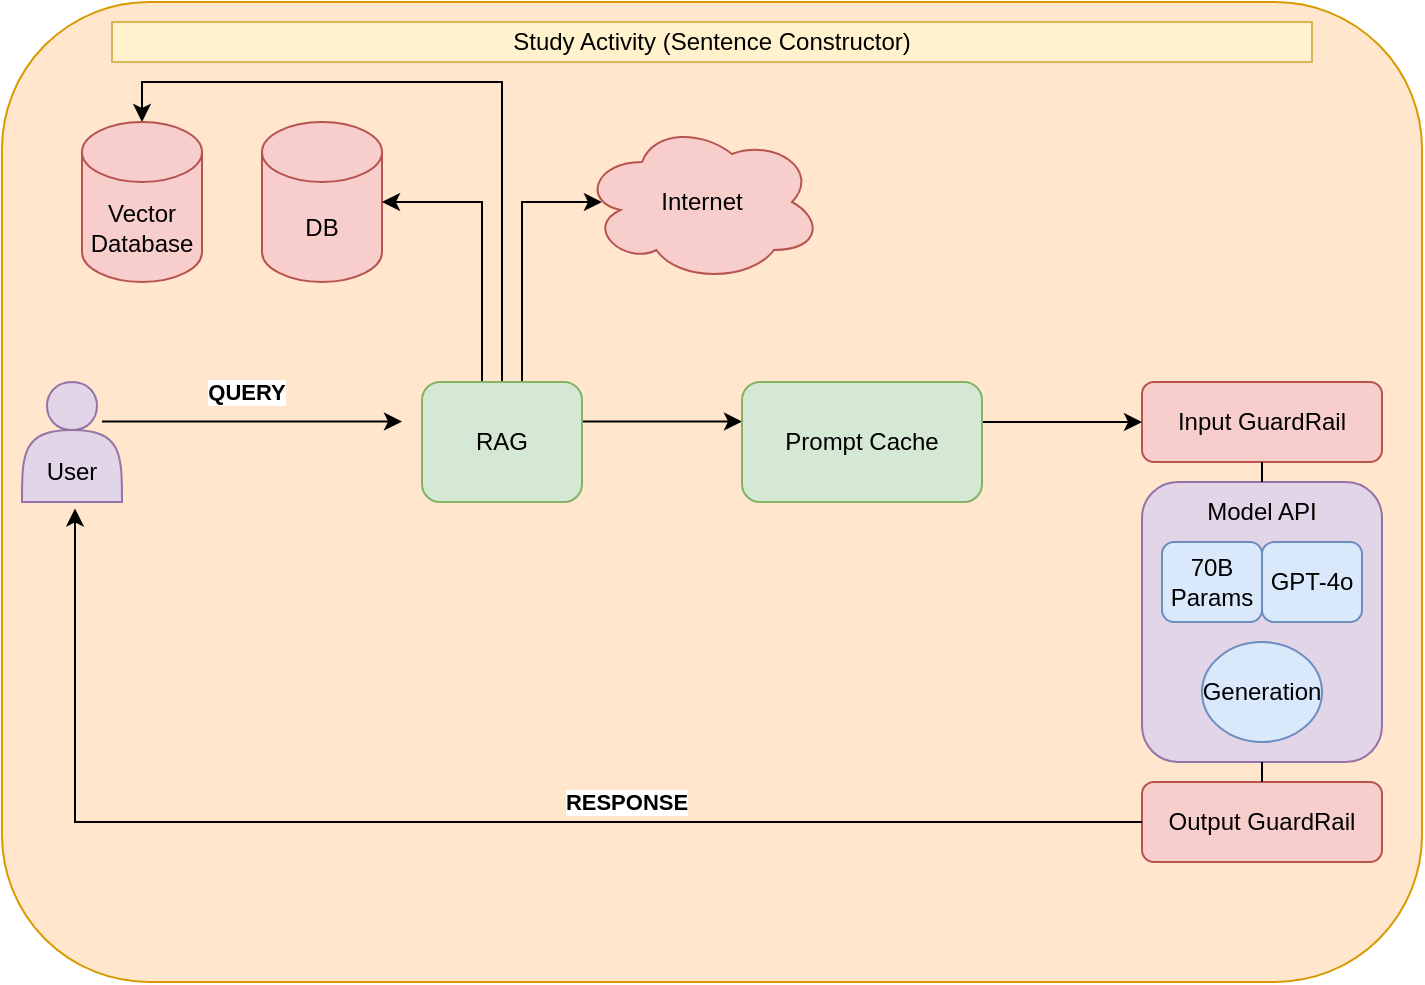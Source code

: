 <mxfile version="28.0.6" pages="2">
  <diagram name="StudyActivity-Architecture" id="_k-J8Ypn1gQTwZJBq9X9">
    <mxGraphModel dx="2066" dy="1202" grid="1" gridSize="10" guides="1" tooltips="1" connect="1" arrows="1" fold="1" page="1" pageScale="1" pageWidth="850" pageHeight="1100" math="0" shadow="0">
      <root>
        <mxCell id="0" />
        <mxCell id="1" parent="0" />
        <mxCell id="AycQaTVY-WSe7uSmyWIq-21" value="" style="rounded=1;whiteSpace=wrap;html=1;fillColor=#ffe6cc;strokeColor=#d79b00;" parent="1" vertex="1">
          <mxGeometry x="70" y="30" width="710" height="490" as="geometry" />
        </mxCell>
        <mxCell id="AycQaTVY-WSe7uSmyWIq-2" value="" style="rounded=1;whiteSpace=wrap;html=1;fillColor=#e1d5e7;strokeColor=#9673a6;" parent="1" vertex="1">
          <mxGeometry x="640" y="270" width="120" height="140" as="geometry" />
        </mxCell>
        <mxCell id="AycQaTVY-WSe7uSmyWIq-3" value="Generation" style="ellipse;whiteSpace=wrap;html=1;fillColor=#dae8fc;strokeColor=#6c8ebf;" parent="1" vertex="1">
          <mxGeometry x="670" y="350" width="60" height="50" as="geometry" />
        </mxCell>
        <mxCell id="AycQaTVY-WSe7uSmyWIq-4" value="&lt;div&gt;&lt;br&gt;&lt;/div&gt;&lt;div&gt;&lt;br&gt;&lt;/div&gt;User" style="shape=actor;whiteSpace=wrap;html=1;fillColor=#e1d5e7;strokeColor=#9673a6;" parent="1" vertex="1">
          <mxGeometry x="80" y="220" width="50" height="60" as="geometry" />
        </mxCell>
        <mxCell id="AycQaTVY-WSe7uSmyWIq-9" value="Model API" style="text;strokeColor=none;align=center;fillColor=none;html=1;verticalAlign=middle;whiteSpace=wrap;rounded=0;" parent="1" vertex="1">
          <mxGeometry x="670" y="270" width="60" height="30" as="geometry" />
        </mxCell>
        <mxCell id="AycQaTVY-WSe7uSmyWIq-11" value="DB" style="shape=cylinder3;whiteSpace=wrap;html=1;boundedLbl=1;backgroundOutline=1;size=15;fillColor=#f8cecc;strokeColor=#b85450;" parent="1" vertex="1">
          <mxGeometry x="200" y="90" width="60" height="80" as="geometry" />
        </mxCell>
        <mxCell id="AycQaTVY-WSe7uSmyWIq-24" value="" style="edgeStyle=orthogonalEdgeStyle;rounded=0;orthogonalLoop=1;jettySize=auto;html=1;" parent="1" edge="1">
          <mxGeometry relative="1" as="geometry">
            <mxPoint x="360" y="239.76" as="sourcePoint" />
            <mxPoint x="440" y="239.76" as="targetPoint" />
          </mxGeometry>
        </mxCell>
        <mxCell id="AycQaTVY-WSe7uSmyWIq-28" style="edgeStyle=orthogonalEdgeStyle;rounded=0;orthogonalLoop=1;jettySize=auto;html=1;exitX=0.5;exitY=0;exitDx=0;exitDy=0;entryX=0.083;entryY=0.5;entryDx=0;entryDy=0;entryPerimeter=0;" parent="1" source="AycQaTVY-WSe7uSmyWIq-13" target="AycQaTVY-WSe7uSmyWIq-15" edge="1">
          <mxGeometry relative="1" as="geometry">
            <mxPoint x="350" y="160" as="targetPoint" />
            <Array as="points">
              <mxPoint x="330" y="220" />
              <mxPoint x="330" y="130" />
            </Array>
          </mxGeometry>
        </mxCell>
        <mxCell id="AycQaTVY-WSe7uSmyWIq-15" value="Internet" style="ellipse;shape=cloud;whiteSpace=wrap;html=1;fillColor=#f8cecc;strokeColor=#b85450;" parent="1" vertex="1">
          <mxGeometry x="360" y="90" width="120" height="80" as="geometry" />
        </mxCell>
        <mxCell id="AycQaTVY-WSe7uSmyWIq-19" value="Input GuardRail" style="rounded=1;whiteSpace=wrap;html=1;fillColor=#f8cecc;strokeColor=#b85450;" parent="1" vertex="1">
          <mxGeometry x="640" y="220" width="120" height="40" as="geometry" />
        </mxCell>
        <mxCell id="AycQaTVY-WSe7uSmyWIq-20" value="Output GuardRail" style="rounded=1;whiteSpace=wrap;html=1;fillColor=#f8cecc;strokeColor=#b85450;" parent="1" vertex="1">
          <mxGeometry x="640" y="420" width="120" height="40" as="geometry" />
        </mxCell>
        <mxCell id="AycQaTVY-WSe7uSmyWIq-23" value="" style="edgeStyle=orthogonalEdgeStyle;rounded=0;orthogonalLoop=1;jettySize=auto;html=1;" parent="1" source="AycQaTVY-WSe7uSmyWIq-22" target="AycQaTVY-WSe7uSmyWIq-19" edge="1">
          <mxGeometry relative="1" as="geometry">
            <Array as="points">
              <mxPoint x="580" y="240" />
              <mxPoint x="580" y="240" />
            </Array>
          </mxGeometry>
        </mxCell>
        <mxCell id="AycQaTVY-WSe7uSmyWIq-22" value="Prompt Cache" style="rounded=1;whiteSpace=wrap;html=1;fillColor=#d5e8d4;strokeColor=#82b366;" parent="1" vertex="1">
          <mxGeometry x="440" y="220" width="120" height="60" as="geometry" />
        </mxCell>
        <mxCell id="AycQaTVY-WSe7uSmyWIq-25" style="edgeStyle=orthogonalEdgeStyle;rounded=0;orthogonalLoop=1;jettySize=auto;html=1;entryX=1;entryY=0.5;entryDx=0;entryDy=0;entryPerimeter=0;" parent="1" target="AycQaTVY-WSe7uSmyWIq-11" edge="1">
          <mxGeometry relative="1" as="geometry">
            <mxPoint x="310" y="220" as="sourcePoint" />
            <Array as="points">
              <mxPoint x="310" y="220" />
              <mxPoint x="310" y="130" />
            </Array>
          </mxGeometry>
        </mxCell>
        <mxCell id="AycQaTVY-WSe7uSmyWIq-30" style="edgeStyle=orthogonalEdgeStyle;rounded=0;orthogonalLoop=1;jettySize=auto;html=1;" parent="1" edge="1">
          <mxGeometry relative="1" as="geometry">
            <mxPoint x="120" y="239.76" as="sourcePoint" />
            <mxPoint x="270" y="239.76" as="targetPoint" />
            <Array as="points">
              <mxPoint x="120" y="239.76" />
              <mxPoint x="267" y="239.76" />
            </Array>
          </mxGeometry>
        </mxCell>
        <mxCell id="AycQaTVY-WSe7uSmyWIq-31" value="&lt;b&gt;QUERY&lt;/b&gt;" style="edgeLabel;html=1;align=center;verticalAlign=middle;resizable=0;points=[];" parent="AycQaTVY-WSe7uSmyWIq-30" vertex="1" connectable="0">
          <mxGeometry x="0.243" y="-2" relative="1" as="geometry">
            <mxPoint x="-21" y="-17" as="offset" />
          </mxGeometry>
        </mxCell>
        <mxCell id="AycQaTVY-WSe7uSmyWIq-32" style="edgeStyle=orthogonalEdgeStyle;rounded=0;orthogonalLoop=1;jettySize=auto;html=1;exitX=0;exitY=0.5;exitDx=0;exitDy=0;entryX=0.53;entryY=1.054;entryDx=0;entryDy=0;entryPerimeter=0;" parent="1" source="AycQaTVY-WSe7uSmyWIq-20" target="AycQaTVY-WSe7uSmyWIq-4" edge="1">
          <mxGeometry relative="1" as="geometry" />
        </mxCell>
        <mxCell id="AycQaTVY-WSe7uSmyWIq-33" value="&lt;b&gt;RESPONSE&lt;/b&gt;" style="edgeLabel;html=1;align=center;verticalAlign=middle;resizable=0;points=[];" parent="AycQaTVY-WSe7uSmyWIq-32" vertex="1" connectable="0">
          <mxGeometry x="-0.251" y="-3" relative="1" as="geometry">
            <mxPoint y="-7" as="offset" />
          </mxGeometry>
        </mxCell>
        <mxCell id="AycQaTVY-WSe7uSmyWIq-34" value="" style="endArrow=none;html=1;rounded=0;entryX=0.5;entryY=1;entryDx=0;entryDy=0;exitX=0.5;exitY=0;exitDx=0;exitDy=0;" parent="1" source="AycQaTVY-WSe7uSmyWIq-2" target="AycQaTVY-WSe7uSmyWIq-19" edge="1">
          <mxGeometry width="50" height="50" relative="1" as="geometry">
            <mxPoint x="290" y="270" as="sourcePoint" />
            <mxPoint x="340" y="220" as="targetPoint" />
          </mxGeometry>
        </mxCell>
        <mxCell id="AycQaTVY-WSe7uSmyWIq-35" value="" style="endArrow=none;html=1;rounded=0;entryX=0.5;entryY=1;entryDx=0;entryDy=0;exitX=0.5;exitY=0;exitDx=0;exitDy=0;" parent="1" source="AycQaTVY-WSe7uSmyWIq-20" target="AycQaTVY-WSe7uSmyWIq-2" edge="1">
          <mxGeometry width="50" height="50" relative="1" as="geometry">
            <mxPoint x="570" y="370" as="sourcePoint" />
            <mxPoint x="570" y="360" as="targetPoint" />
          </mxGeometry>
        </mxCell>
        <mxCell id="AycQaTVY-WSe7uSmyWIq-36" value="Study Activity (Sentence Constructor)" style="rounded=0;whiteSpace=wrap;html=1;fillColor=#fff2cc;strokeColor=#d6b656;" parent="1" vertex="1">
          <mxGeometry x="125" y="40" width="600" height="20" as="geometry" />
        </mxCell>
        <mxCell id="AycQaTVY-WSe7uSmyWIq-39" style="edgeStyle=orthogonalEdgeStyle;rounded=0;orthogonalLoop=1;jettySize=auto;html=1;exitX=0.5;exitY=0;exitDx=0;exitDy=0;entryX=0.5;entryY=0;entryDx=0;entryDy=0;entryPerimeter=0;" parent="1" source="AycQaTVY-WSe7uSmyWIq-13" target="AycQaTVY-WSe7uSmyWIq-38" edge="1">
          <mxGeometry relative="1" as="geometry" />
        </mxCell>
        <mxCell id="AycQaTVY-WSe7uSmyWIq-13" value="RAG" style="rounded=1;whiteSpace=wrap;html=1;fillColor=#d5e8d4;strokeColor=#82b366;" parent="1" vertex="1">
          <mxGeometry x="280" y="220" width="80" height="60" as="geometry" />
        </mxCell>
        <mxCell id="AycQaTVY-WSe7uSmyWIq-37" value="70B Params" style="rounded=1;whiteSpace=wrap;html=1;fillColor=#dae8fc;strokeColor=#6c8ebf;" parent="1" vertex="1">
          <mxGeometry x="650" y="300" width="50" height="40" as="geometry" />
        </mxCell>
        <mxCell id="AycQaTVY-WSe7uSmyWIq-38" value="Vector Database" style="shape=cylinder3;whiteSpace=wrap;html=1;boundedLbl=1;backgroundOutline=1;size=15;fillColor=#f8cecc;strokeColor=#b85450;" parent="1" vertex="1">
          <mxGeometry x="110" y="90" width="60" height="80" as="geometry" />
        </mxCell>
        <mxCell id="AycQaTVY-WSe7uSmyWIq-40" value="GPT-4o" style="rounded=1;whiteSpace=wrap;html=1;fillColor=#dae8fc;strokeColor=#6c8ebf;" parent="1" vertex="1">
          <mxGeometry x="700" y="300" width="50" height="40" as="geometry" />
        </mxCell>
      </root>
    </mxGraphModel>
  </diagram>
  <diagram id="NK-CRRTh5zZbQNMq0tdK" name="SentConst-States">
    <mxGraphModel dx="1181" dy="687" grid="1" gridSize="10" guides="1" tooltips="1" connect="1" arrows="1" fold="1" page="1" pageScale="1" pageWidth="850" pageHeight="1100" math="0" shadow="0">
      <root>
        <mxCell id="0" />
        <mxCell id="1" parent="0" />
        <mxCell id="7MvwMutLjz3MVesOyT9L-21" value="" style="rounded=1;whiteSpace=wrap;html=1;" parent="1" vertex="1">
          <mxGeometry x="350" y="110" width="470" height="290" as="geometry" />
        </mxCell>
        <mxCell id="D6FvOElpsq7PnRY2lZFm-9" value="" style="group" parent="1" vertex="1" connectable="0">
          <mxGeometry x="125" y="230" width="190" height="285" as="geometry" />
        </mxCell>
        <mxCell id="D6FvOElpsq7PnRY2lZFm-4" value="" style="rounded=1;whiteSpace=wrap;html=1;" parent="D6FvOElpsq7PnRY2lZFm-9" vertex="1">
          <mxGeometry width="190" height="285" as="geometry" />
        </mxCell>
        <mxCell id="D6FvOElpsq7PnRY2lZFm-1" value="Vocabulary Table" style="rounded=1;whiteSpace=wrap;html=1;" parent="D6FvOElpsq7PnRY2lZFm-9" vertex="1">
          <mxGeometry x="15" y="50" width="160" height="60" as="geometry" />
        </mxCell>
        <mxCell id="D6FvOElpsq7PnRY2lZFm-2" value="Sentence Structure" style="rounded=1;whiteSpace=wrap;html=1;" parent="D6FvOElpsq7PnRY2lZFm-9" vertex="1">
          <mxGeometry x="15" y="130" width="160" height="60" as="geometry" />
        </mxCell>
        <mxCell id="D6FvOElpsq7PnRY2lZFm-3" value="Clues, Considerations, Next Steps" style="rounded=1;whiteSpace=wrap;html=1;" parent="D6FvOElpsq7PnRY2lZFm-9" vertex="1">
          <mxGeometry x="15" y="210" width="160" height="60" as="geometry" />
        </mxCell>
        <mxCell id="D6FvOElpsq7PnRY2lZFm-8" value="Assistant Output" style="text;strokeColor=none;align=center;fillColor=none;html=1;verticalAlign=middle;whiteSpace=wrap;rounded=0;" parent="D6FvOElpsq7PnRY2lZFm-9" vertex="1">
          <mxGeometry x="37.5" y="10" width="115" height="30" as="geometry" />
        </mxCell>
        <mxCell id="D6FvOElpsq7PnRY2lZFm-10" value="" style="shape=curlyBracket;whiteSpace=wrap;html=1;rounded=1;labelPosition=left;verticalLabelPosition=middle;align=right;verticalAlign=middle;" parent="1" vertex="1">
          <mxGeometry x="65" y="110" width="40" height="400" as="geometry" />
        </mxCell>
        <mxCell id="D6FvOElpsq7PnRY2lZFm-11" value="Setup" style="text;strokeColor=none;align=center;fillColor=none;html=1;verticalAlign=middle;whiteSpace=wrap;rounded=0;" parent="1" vertex="1">
          <mxGeometry x="10" y="295" width="55" height="30" as="geometry" />
        </mxCell>
        <mxCell id="D6FvOElpsq7PnRY2lZFm-12" value="" style="group" parent="1" vertex="1" connectable="0">
          <mxGeometry x="140" y="110" width="160" height="100" as="geometry" />
        </mxCell>
        <mxCell id="D6FvOElpsq7PnRY2lZFm-5" value="" style="rounded=1;whiteSpace=wrap;html=1;" parent="D6FvOElpsq7PnRY2lZFm-12" vertex="1">
          <mxGeometry width="160" height="100" as="geometry" />
        </mxCell>
        <mxCell id="D6FvOElpsq7PnRY2lZFm-6" value="Target English Sentence" style="rounded=1;whiteSpace=wrap;html=1;" parent="D6FvOElpsq7PnRY2lZFm-12" vertex="1">
          <mxGeometry x="20" y="30" width="120" height="60" as="geometry" />
        </mxCell>
        <mxCell id="D6FvOElpsq7PnRY2lZFm-7" value="Student Input" style="text;strokeColor=none;align=center;fillColor=none;html=1;verticalAlign=middle;whiteSpace=wrap;rounded=0;" parent="D6FvOElpsq7PnRY2lZFm-12" vertex="1">
          <mxGeometry x="22.5" width="115" height="30" as="geometry" />
        </mxCell>
        <mxCell id="D6FvOElpsq7PnRY2lZFm-13" value="" style="shape=curlyBracket;whiteSpace=wrap;html=1;rounded=1;labelPosition=left;verticalLabelPosition=middle;align=right;verticalAlign=middle;" parent="1" vertex="1">
          <mxGeometry x="65" y="560" width="40" height="340" as="geometry" />
        </mxCell>
        <mxCell id="D6FvOElpsq7PnRY2lZFm-14" value="Attempt" style="text;strokeColor=none;align=center;fillColor=none;html=1;verticalAlign=middle;whiteSpace=wrap;rounded=0;" parent="1" vertex="1">
          <mxGeometry x="10" y="715" width="55" height="30" as="geometry" />
        </mxCell>
        <mxCell id="D6FvOElpsq7PnRY2lZFm-22" value="" style="group" parent="1" vertex="1" connectable="0">
          <mxGeometry x="140" y="560" width="160" height="100" as="geometry" />
        </mxCell>
        <mxCell id="D6FvOElpsq7PnRY2lZFm-23" value="" style="rounded=1;whiteSpace=wrap;html=1;" parent="D6FvOElpsq7PnRY2lZFm-22" vertex="1">
          <mxGeometry width="160" height="100" as="geometry" />
        </mxCell>
        <mxCell id="D6FvOElpsq7PnRY2lZFm-24" value="Target English Sentence" style="rounded=1;whiteSpace=wrap;html=1;" parent="D6FvOElpsq7PnRY2lZFm-22" vertex="1">
          <mxGeometry x="20" y="30" width="120" height="60" as="geometry" />
        </mxCell>
        <mxCell id="D6FvOElpsq7PnRY2lZFm-25" value="&lt;u&gt;Student Input&lt;/u&gt;" style="text;strokeColor=none;align=center;fillColor=none;html=1;verticalAlign=middle;whiteSpace=wrap;rounded=0;" parent="D6FvOElpsq7PnRY2lZFm-22" vertex="1">
          <mxGeometry x="22.5" width="115" height="30" as="geometry" />
        </mxCell>
        <mxCell id="D6FvOElpsq7PnRY2lZFm-26" value="" style="group" parent="1" vertex="1" connectable="0">
          <mxGeometry x="125" y="680" width="190" height="210" as="geometry" />
        </mxCell>
        <mxCell id="D6FvOElpsq7PnRY2lZFm-27" value="" style="rounded=1;whiteSpace=wrap;html=1;" parent="D6FvOElpsq7PnRY2lZFm-26" vertex="1">
          <mxGeometry width="190" height="210" as="geometry" />
        </mxCell>
        <mxCell id="D6FvOElpsq7PnRY2lZFm-28" value="Instructor Interpretation" style="rounded=1;whiteSpace=wrap;html=1;" parent="D6FvOElpsq7PnRY2lZFm-26" vertex="1">
          <mxGeometry x="15" y="90.002" width="160" height="44.211" as="geometry" />
        </mxCell>
        <mxCell id="D6FvOElpsq7PnRY2lZFm-29" value="Clues, Considerations, Next Steps" style="rounded=1;whiteSpace=wrap;html=1;" parent="D6FvOElpsq7PnRY2lZFm-26" vertex="1">
          <mxGeometry x="15" y="148.949" width="160" height="44.211" as="geometry" />
        </mxCell>
        <mxCell id="D6FvOElpsq7PnRY2lZFm-31" value="Assistant Output" style="text;strokeColor=none;align=center;fillColor=none;html=1;verticalAlign=middle;whiteSpace=wrap;rounded=0;fontStyle=4" parent="D6FvOElpsq7PnRY2lZFm-26" vertex="1">
          <mxGeometry x="38" y="19.998" width="115" height="22.105" as="geometry" />
        </mxCell>
        <mxCell id="7MvwMutLjz3MVesOyT9L-4" style="edgeStyle=orthogonalEdgeStyle;rounded=0;orthogonalLoop=1;jettySize=auto;html=1;exitX=0.5;exitY=1;exitDx=0;exitDy=0;entryX=0.5;entryY=0;entryDx=0;entryDy=0;" parent="1" source="7MvwMutLjz3MVesOyT9L-1" target="7MvwMutLjz3MVesOyT9L-2" edge="1">
          <mxGeometry relative="1" as="geometry" />
        </mxCell>
        <mxCell id="7MvwMutLjz3MVesOyT9L-5" style="edgeStyle=orthogonalEdgeStyle;rounded=0;orthogonalLoop=1;jettySize=auto;html=1;exitX=0.5;exitY=1;exitDx=0;exitDy=0;entryX=0.5;entryY=0;entryDx=0;entryDy=0;" parent="1" source="7MvwMutLjz3MVesOyT9L-1" target="7MvwMutLjz3MVesOyT9L-3" edge="1">
          <mxGeometry relative="1" as="geometry" />
        </mxCell>
        <mxCell id="7MvwMutLjz3MVesOyT9L-1" value="Setup" style="rounded=0;whiteSpace=wrap;html=1;" parent="1" vertex="1">
          <mxGeometry x="549.94" y="170" width="120" height="60" as="geometry" />
        </mxCell>
        <mxCell id="7MvwMutLjz3MVesOyT9L-6" style="edgeStyle=orthogonalEdgeStyle;rounded=0;orthogonalLoop=1;jettySize=auto;html=1;exitX=0.5;exitY=1;exitDx=0;exitDy=0;entryX=-0.02;entryY=0.523;entryDx=0;entryDy=0;entryPerimeter=0;" parent="1" source="7MvwMutLjz3MVesOyT9L-2" target="7MvwMutLjz3MVesOyT9L-2" edge="1">
          <mxGeometry relative="1" as="geometry">
            <mxPoint x="419.94" y="300" as="targetPoint" />
            <Array as="points">
              <mxPoint x="489.94" y="350" />
              <mxPoint x="399.94" y="350" />
              <mxPoint x="399.94" y="301" />
              <mxPoint x="419.94" y="301" />
            </Array>
          </mxGeometry>
        </mxCell>
        <mxCell id="7MvwMutLjz3MVesOyT9L-20" style="edgeStyle=orthogonalEdgeStyle;rounded=0;orthogonalLoop=1;jettySize=auto;html=1;exitX=0.581;exitY=1.007;exitDx=0;exitDy=0;entryX=0;entryY=0.25;entryDx=0;entryDy=0;exitPerimeter=0;" parent="1" source="7MvwMutLjz3MVesOyT9L-2" target="7MvwMutLjz3MVesOyT9L-1" edge="1">
          <mxGeometry relative="1" as="geometry">
            <Array as="points">
              <mxPoint x="500" y="370" />
              <mxPoint x="370" y="370" />
              <mxPoint x="370" y="185" />
            </Array>
          </mxGeometry>
        </mxCell>
        <mxCell id="t-cXYf8j2GPcp24TWU9U-1" style="edgeStyle=orthogonalEdgeStyle;rounded=0;orthogonalLoop=1;jettySize=auto;html=1;exitX=0.75;exitY=1;exitDx=0;exitDy=0;entryX=0.5;entryY=1;entryDx=0;entryDy=0;" edge="1" parent="1" source="7MvwMutLjz3MVesOyT9L-2" target="7MvwMutLjz3MVesOyT9L-3">
          <mxGeometry relative="1" as="geometry" />
        </mxCell>
        <mxCell id="7MvwMutLjz3MVesOyT9L-2" value="Attempt" style="rounded=1;whiteSpace=wrap;html=1;" parent="1" vertex="1">
          <mxGeometry x="429.94" y="270" width="120" height="60" as="geometry" />
        </mxCell>
        <mxCell id="7MvwMutLjz3MVesOyT9L-7" style="edgeStyle=orthogonalEdgeStyle;rounded=0;orthogonalLoop=1;jettySize=auto;html=1;exitX=0;exitY=0.5;exitDx=0;exitDy=0;" parent="1" source="7MvwMutLjz3MVesOyT9L-3" target="7MvwMutLjz3MVesOyT9L-2" edge="1">
          <mxGeometry relative="1" as="geometry" />
        </mxCell>
        <mxCell id="7MvwMutLjz3MVesOyT9L-3" value="Clues" style="rounded=1;whiteSpace=wrap;html=1;" parent="1" vertex="1">
          <mxGeometry x="669.94" y="270" width="120" height="60" as="geometry" />
        </mxCell>
        <mxCell id="7MvwMutLjz3MVesOyT9L-8" value="" style="shape=curlyBracket;whiteSpace=wrap;html=1;rounded=1;labelPosition=left;verticalLabelPosition=middle;align=right;verticalAlign=middle;" parent="1" vertex="1">
          <mxGeometry x="65" y="950" width="40" height="340" as="geometry" />
        </mxCell>
        <mxCell id="7MvwMutLjz3MVesOyT9L-9" value="Clues" style="text;strokeColor=none;align=center;fillColor=none;html=1;verticalAlign=middle;whiteSpace=wrap;rounded=0;" parent="1" vertex="1">
          <mxGeometry x="10" y="1105" width="55" height="30" as="geometry" />
        </mxCell>
        <mxCell id="7MvwMutLjz3MVesOyT9L-10" value="" style="group" parent="1" vertex="1" connectable="0">
          <mxGeometry x="140" y="950" width="160" height="100" as="geometry" />
        </mxCell>
        <mxCell id="7MvwMutLjz3MVesOyT9L-11" value="" style="rounded=1;whiteSpace=wrap;html=1;" parent="7MvwMutLjz3MVesOyT9L-10" vertex="1">
          <mxGeometry width="160" height="100" as="geometry" />
        </mxCell>
        <mxCell id="7MvwMutLjz3MVesOyT9L-12" value="Student Question" style="rounded=1;whiteSpace=wrap;html=1;" parent="7MvwMutLjz3MVesOyT9L-10" vertex="1">
          <mxGeometry x="20" y="30" width="120" height="60" as="geometry" />
        </mxCell>
        <mxCell id="7MvwMutLjz3MVesOyT9L-13" value="&lt;u&gt;Student Input&lt;/u&gt;" style="text;strokeColor=none;align=center;fillColor=none;html=1;verticalAlign=middle;whiteSpace=wrap;rounded=0;" parent="7MvwMutLjz3MVesOyT9L-10" vertex="1">
          <mxGeometry x="22.5" width="115" height="30" as="geometry" />
        </mxCell>
        <mxCell id="7MvwMutLjz3MVesOyT9L-14" value="" style="group" parent="1" vertex="1" connectable="0">
          <mxGeometry x="125" y="1070" width="190" height="210" as="geometry" />
        </mxCell>
        <mxCell id="7MvwMutLjz3MVesOyT9L-15" value="" style="rounded=1;whiteSpace=wrap;html=1;" parent="7MvwMutLjz3MVesOyT9L-14" vertex="1">
          <mxGeometry width="190" height="210" as="geometry" />
        </mxCell>
        <mxCell id="7MvwMutLjz3MVesOyT9L-17" value="Clues, Considerations, Next Steps" style="rounded=1;whiteSpace=wrap;html=1;" parent="7MvwMutLjz3MVesOyT9L-14" vertex="1">
          <mxGeometry x="15" y="90" width="160" height="103.16" as="geometry" />
        </mxCell>
        <mxCell id="7MvwMutLjz3MVesOyT9L-18" value="Assistant Output" style="text;strokeColor=none;align=center;fillColor=none;html=1;verticalAlign=middle;whiteSpace=wrap;rounded=0;fontStyle=4" parent="7MvwMutLjz3MVesOyT9L-14" vertex="1">
          <mxGeometry x="38" y="19.998" width="115" height="22.105" as="geometry" />
        </mxCell>
        <mxCell id="7MvwMutLjz3MVesOyT9L-22" value="&lt;b&gt;STATE FLOW&lt;/b&gt;" style="text;strokeColor=none;align=center;fillColor=none;html=1;verticalAlign=middle;whiteSpace=wrap;rounded=0;" parent="1" vertex="1">
          <mxGeometry x="515" y="120" width="140" height="30" as="geometry" />
        </mxCell>
      </root>
    </mxGraphModel>
  </diagram>
</mxfile>
